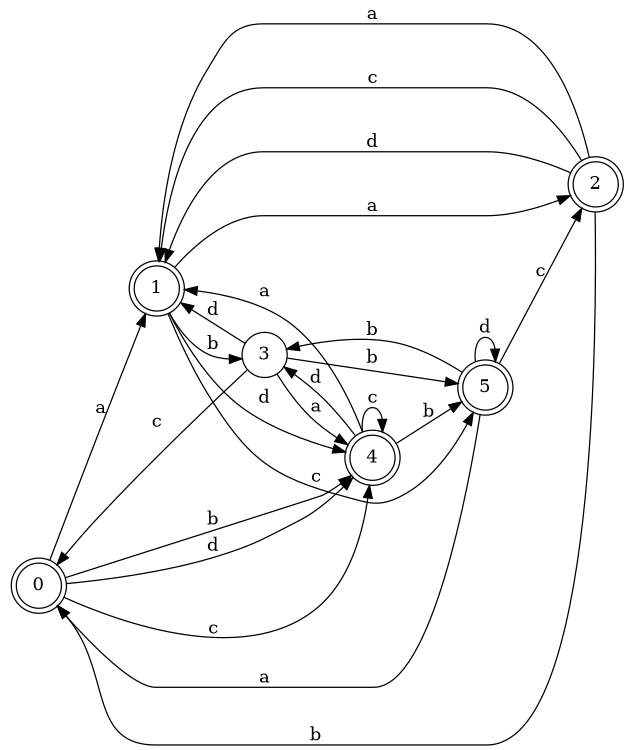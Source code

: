 digraph n5_7 {
__start0 [label="" shape="none"];

rankdir=LR;
size="8,5";

s0 [style="rounded,filled", color="black", fillcolor="white" shape="doublecircle", label="0"];
s1 [style="rounded,filled", color="black", fillcolor="white" shape="doublecircle", label="1"];
s2 [style="rounded,filled", color="black", fillcolor="white" shape="doublecircle", label="2"];
s3 [style="filled", color="black", fillcolor="white" shape="circle", label="3"];
s4 [style="rounded,filled", color="black", fillcolor="white" shape="doublecircle", label="4"];
s5 [style="rounded,filled", color="black", fillcolor="white" shape="doublecircle", label="5"];
s0 -> s1 [label="a"];
s0 -> s4 [label="b"];
s0 -> s4 [label="c"];
s0 -> s4 [label="d"];
s1 -> s2 [label="a"];
s1 -> s3 [label="b"];
s1 -> s5 [label="c"];
s1 -> s4 [label="d"];
s2 -> s1 [label="a"];
s2 -> s0 [label="b"];
s2 -> s1 [label="c"];
s2 -> s1 [label="d"];
s3 -> s4 [label="a"];
s3 -> s5 [label="b"];
s3 -> s0 [label="c"];
s3 -> s1 [label="d"];
s4 -> s1 [label="a"];
s4 -> s5 [label="b"];
s4 -> s4 [label="c"];
s4 -> s3 [label="d"];
s5 -> s0 [label="a"];
s5 -> s3 [label="b"];
s5 -> s2 [label="c"];
s5 -> s5 [label="d"];

}